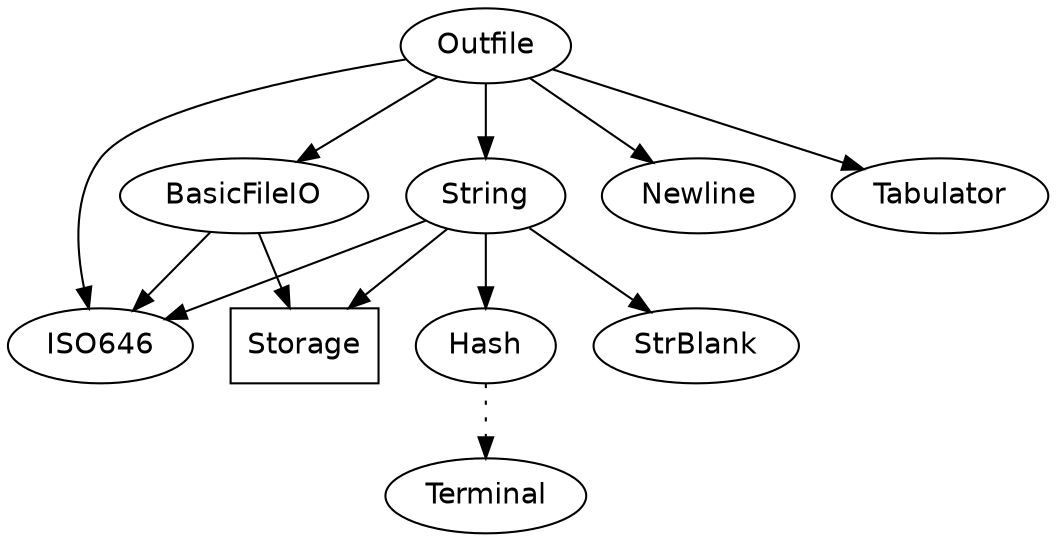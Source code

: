 digraph OutfileDep {
  node [fontname=helvetica];
  
  Outfile -> {
    BasicFileIO ISO646 Newline String Tabulator
  };
  
  BasicFileIO -> {
    ISO646 Storage
  };
  
  ISO646; /* no dependencies */
  
  Storage [shape=box]; /* stdlib */
  
  Newline; /* no dependencies */  
  
  String -> {
    Hash ISO646 Storage StrBlank
  };
  
  edge [style=dotted];
  Hash -> {
    Terminal
  };
  edge [style=none];
  
  StrBlank; /* no dependencies */
  
  Tabulator; /* no dependencies */  
  
} /* OutfileDep */